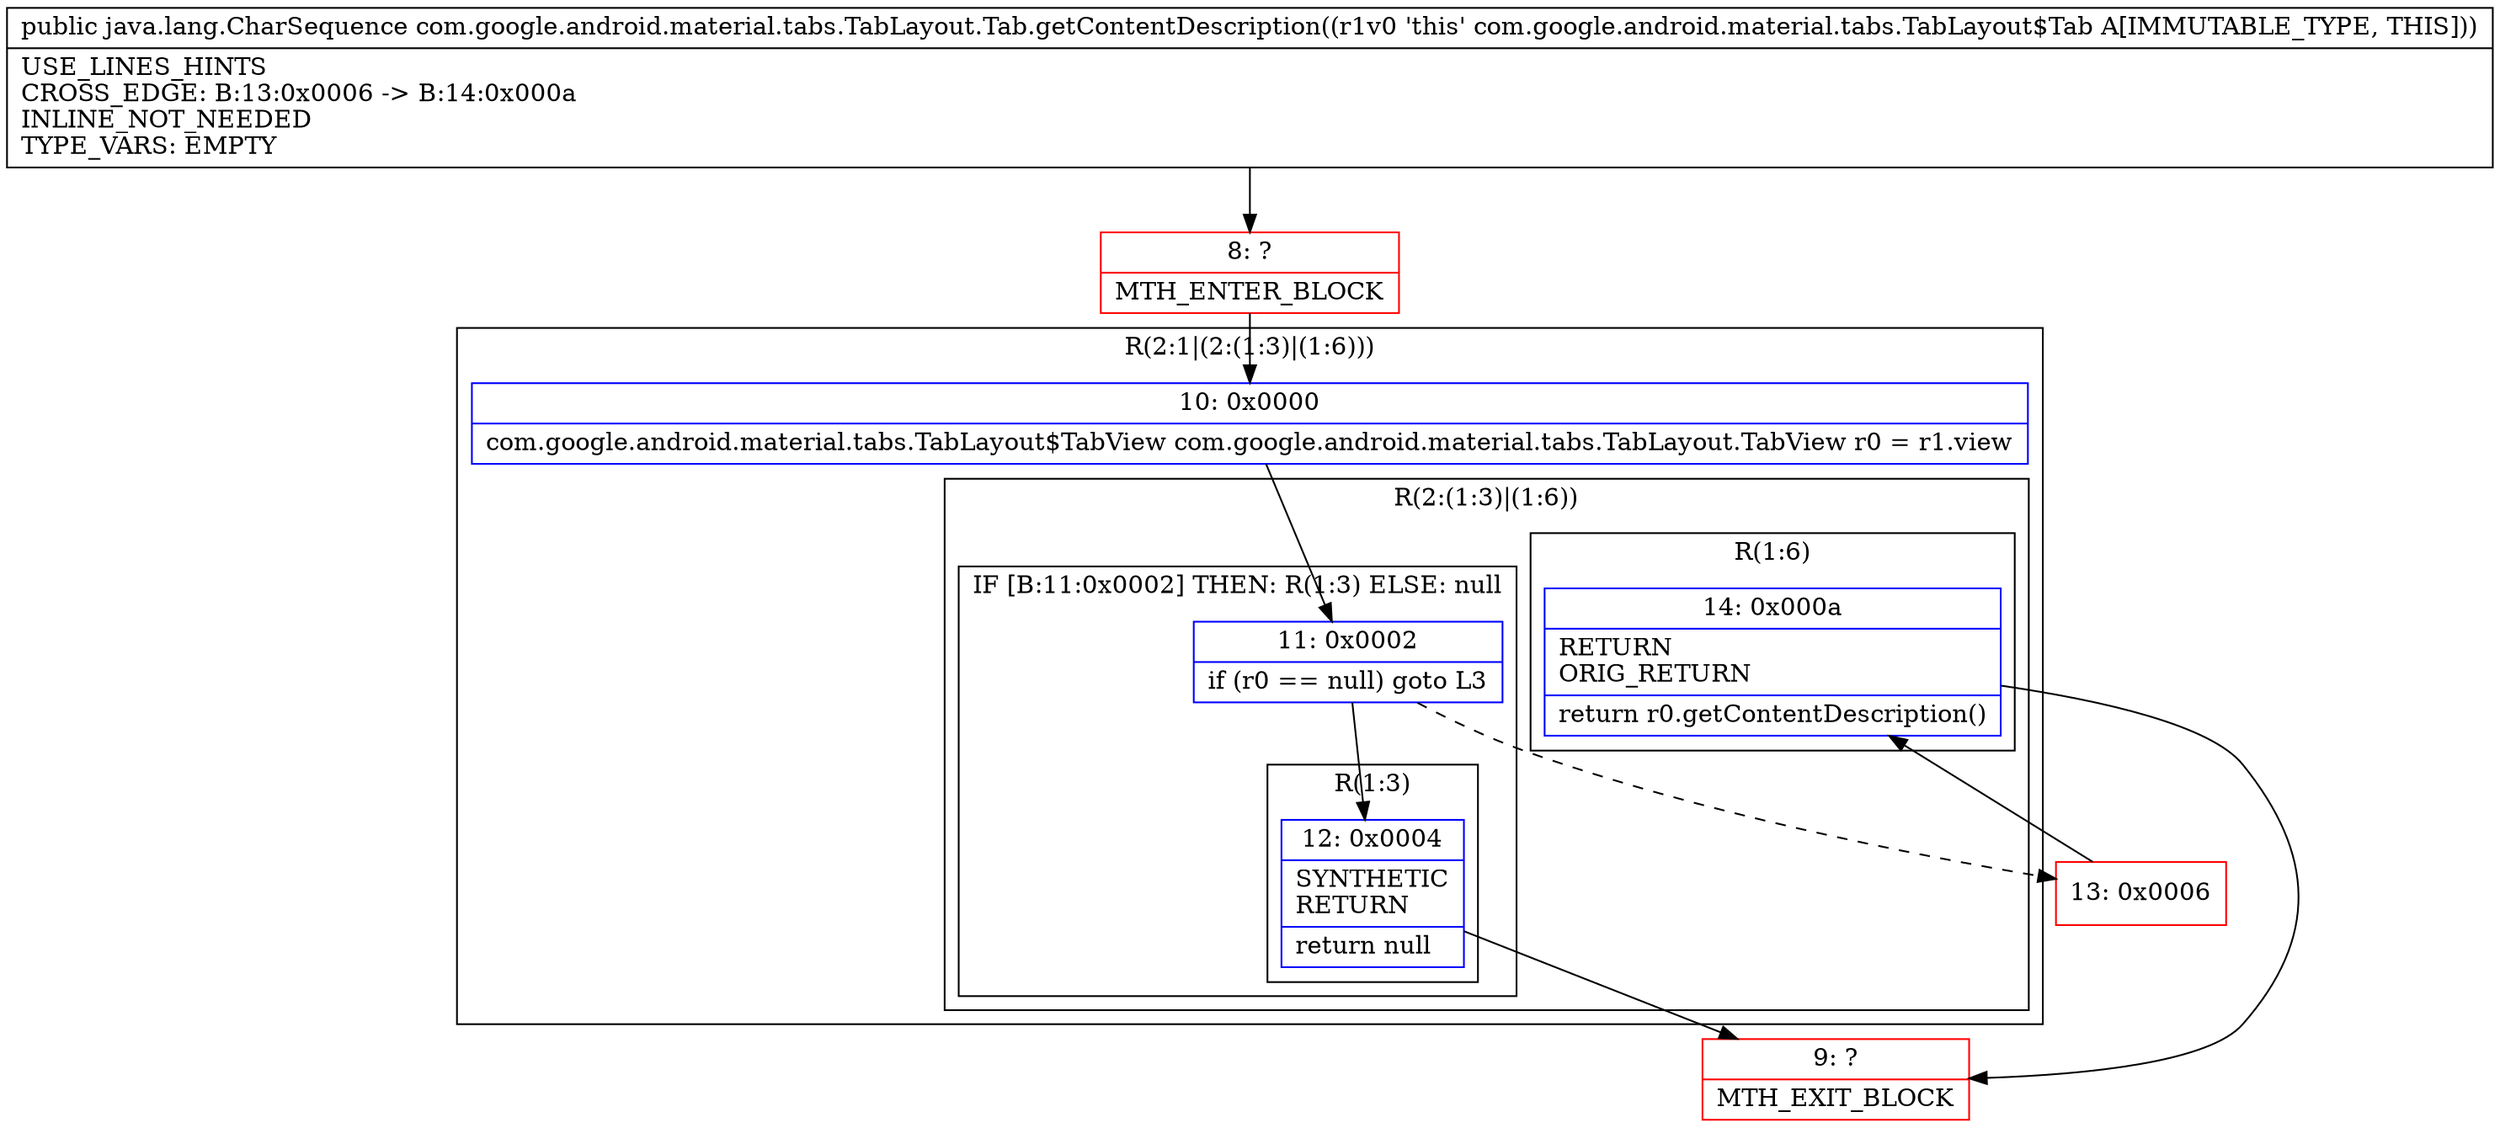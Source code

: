 digraph "CFG forcom.google.android.material.tabs.TabLayout.Tab.getContentDescription()Ljava\/lang\/CharSequence;" {
subgraph cluster_Region_1756357820 {
label = "R(2:1|(2:(1:3)|(1:6)))";
node [shape=record,color=blue];
Node_10 [shape=record,label="{10\:\ 0x0000|com.google.android.material.tabs.TabLayout$TabView com.google.android.material.tabs.TabLayout.TabView r0 = r1.view\l}"];
subgraph cluster_Region_1139347948 {
label = "R(2:(1:3)|(1:6))";
node [shape=record,color=blue];
subgraph cluster_IfRegion_520381252 {
label = "IF [B:11:0x0002] THEN: R(1:3) ELSE: null";
node [shape=record,color=blue];
Node_11 [shape=record,label="{11\:\ 0x0002|if (r0 == null) goto L3\l}"];
subgraph cluster_Region_1936886285 {
label = "R(1:3)";
node [shape=record,color=blue];
Node_12 [shape=record,label="{12\:\ 0x0004|SYNTHETIC\lRETURN\l|return null\l}"];
}
}
subgraph cluster_Region_330058777 {
label = "R(1:6)";
node [shape=record,color=blue];
Node_14 [shape=record,label="{14\:\ 0x000a|RETURN\lORIG_RETURN\l|return r0.getContentDescription()\l}"];
}
}
}
Node_8 [shape=record,color=red,label="{8\:\ ?|MTH_ENTER_BLOCK\l}"];
Node_9 [shape=record,color=red,label="{9\:\ ?|MTH_EXIT_BLOCK\l}"];
Node_13 [shape=record,color=red,label="{13\:\ 0x0006}"];
MethodNode[shape=record,label="{public java.lang.CharSequence com.google.android.material.tabs.TabLayout.Tab.getContentDescription((r1v0 'this' com.google.android.material.tabs.TabLayout$Tab A[IMMUTABLE_TYPE, THIS]))  | USE_LINES_HINTS\lCROSS_EDGE: B:13:0x0006 \-\> B:14:0x000a\lINLINE_NOT_NEEDED\lTYPE_VARS: EMPTY\l}"];
MethodNode -> Node_8;Node_10 -> Node_11;
Node_11 -> Node_12;
Node_11 -> Node_13[style=dashed];
Node_12 -> Node_9;
Node_14 -> Node_9;
Node_8 -> Node_10;
Node_13 -> Node_14;
}

